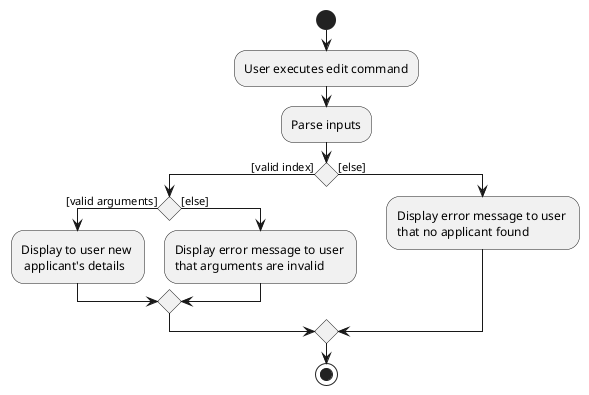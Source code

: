 @startuml
'https://plantuml.com/activity-diagram-beta

start
:User executes edit command;
:Parse inputs;
if () then ([valid index])
    if () then ([valid arguments])
    :Display to user new \n applicant's details;
    else ([else])
    :Display error message to user \nthat arguments are invalid;
    endif
else ([else])
:Display error message to user \nthat no applicant found;
endif

stop

@enduml
